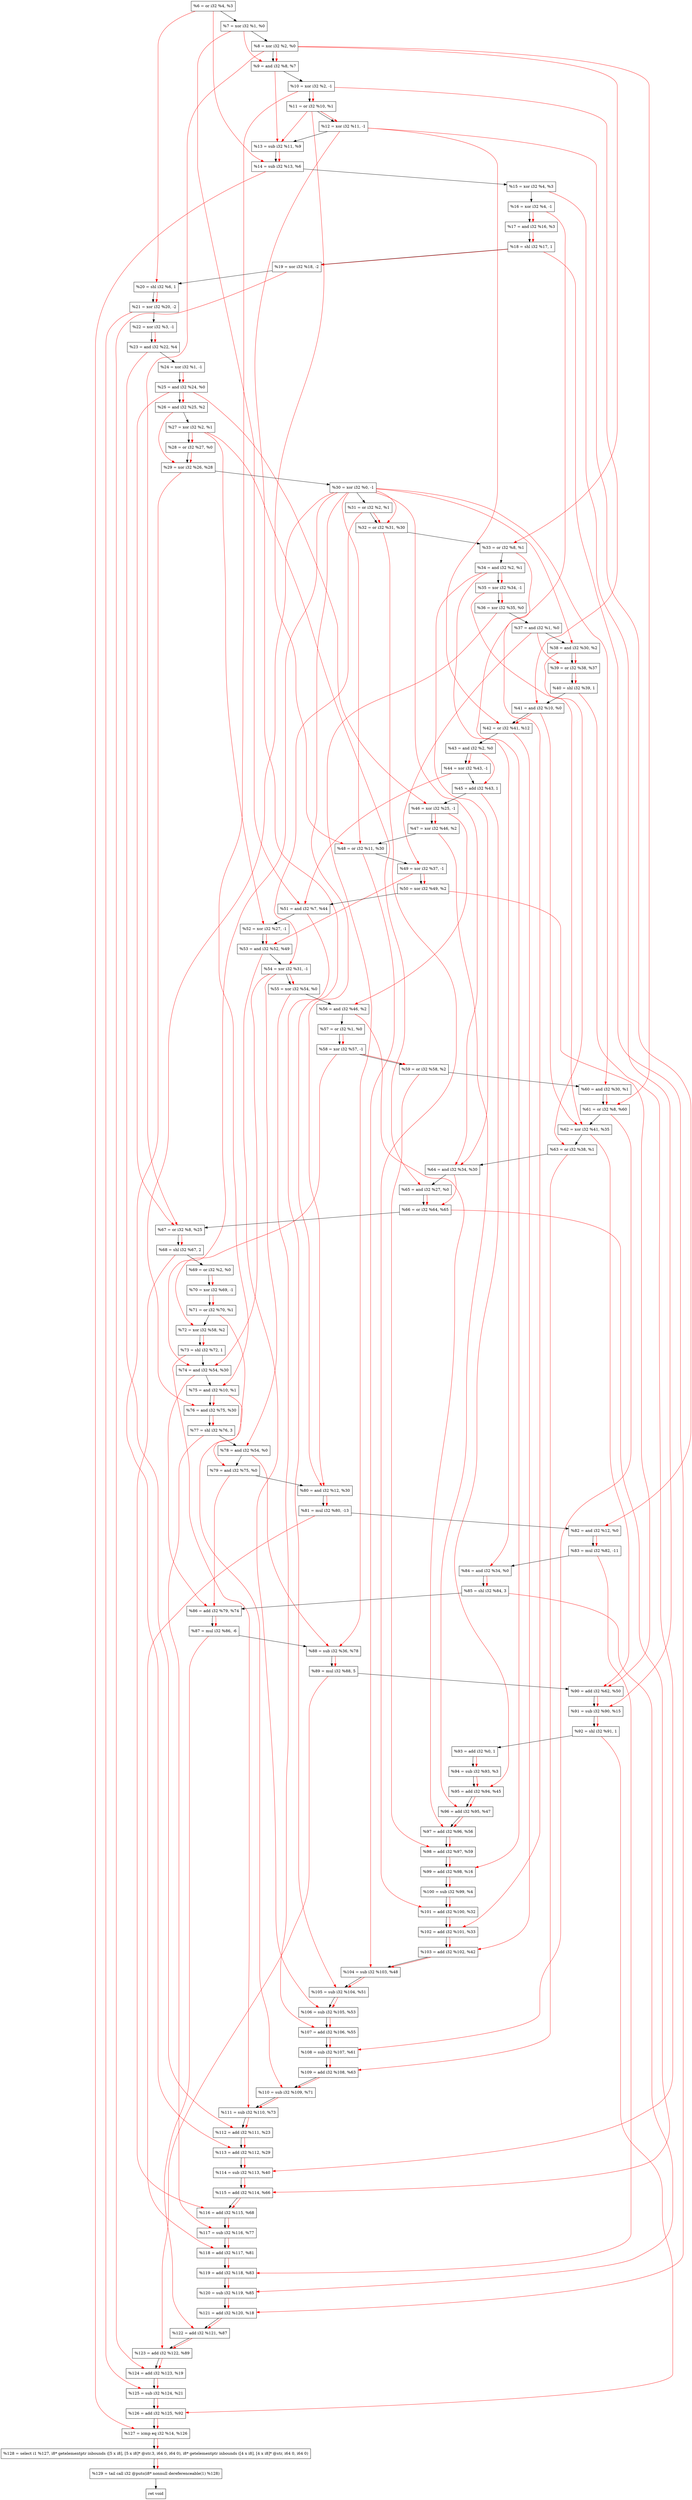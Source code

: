 digraph "DFG for'crackme' function" {
	Node0x130efc0[shape=record, label="  %6 = or i32 %4, %3"];
	Node0x130f030[shape=record, label="  %7 = xor i32 %1, %0"];
	Node0x130f0a0[shape=record, label="  %8 = xor i32 %2, %0"];
	Node0x130f110[shape=record, label="  %9 = and i32 %8, %7"];
	Node0x130f790[shape=record, label="  %10 = xor i32 %2, -1"];
	Node0x130f800[shape=record, label="  %11 = or i32 %10, %1"];
	Node0x130f870[shape=record, label="  %12 = xor i32 %11, -1"];
	Node0x130f8e0[shape=record, label="  %13 = sub i32 %11, %9"];
	Node0x130f950[shape=record, label="  %14 = sub i32 %13, %6"];
	Node0x130f9c0[shape=record, label="  %15 = xor i32 %4, %3"];
	Node0x130fa30[shape=record, label="  %16 = xor i32 %4, -1"];
	Node0x130faa0[shape=record, label="  %17 = and i32 %16, %3"];
	Node0x130fb40[shape=record, label="  %18 = shl i32 %17, 1"];
	Node0x130fbe0[shape=record, label="  %19 = xor i32 %18, -2"];
	Node0x130fc50[shape=record, label="  %20 = shl i32 %6, 1"];
	Node0x130fcc0[shape=record, label="  %21 = xor i32 %20, -2"];
	Node0x130fd30[shape=record, label="  %22 = xor i32 %3, -1"];
	Node0x130fda0[shape=record, label="  %23 = and i32 %22, %4"];
	Node0x130fe10[shape=record, label="  %24 = xor i32 %1, -1"];
	Node0x130fe80[shape=record, label="  %25 = and i32 %24, %0"];
	Node0x130fef0[shape=record, label="  %26 = and i32 %25, %2"];
	Node0x130ff60[shape=record, label="  %27 = xor i32 %2, %1"];
	Node0x130ffd0[shape=record, label="  %28 = or i32 %27, %0"];
	Node0x1310040[shape=record, label="  %29 = xor i32 %26, %28"];
	Node0x13100b0[shape=record, label="  %30 = xor i32 %0, -1"];
	Node0x1310120[shape=record, label="  %31 = or i32 %2, %1"];
	Node0x1310190[shape=record, label="  %32 = or i32 %31, %30"];
	Node0x1310410[shape=record, label="  %33 = or i32 %8, %1"];
	Node0x1310480[shape=record, label="  %34 = and i32 %2, %1"];
	Node0x13104f0[shape=record, label="  %35 = xor i32 %34, -1"];
	Node0x1310560[shape=record, label="  %36 = xor i32 %35, %0"];
	Node0x13105d0[shape=record, label="  %37 = and i32 %1, %0"];
	Node0x1310640[shape=record, label="  %38 = and i32 %30, %2"];
	Node0x13106b0[shape=record, label="  %39 = or i32 %38, %37"];
	Node0x1310720[shape=record, label="  %40 = shl i32 %39, 1"];
	Node0x1310790[shape=record, label="  %41 = and i32 %10, %0"];
	Node0x1310800[shape=record, label="  %42 = or i32 %41, %12"];
	Node0x1310870[shape=record, label="  %43 = and i32 %2, %0"];
	Node0x13108e0[shape=record, label="  %44 = xor i32 %43, -1"];
	Node0x1310950[shape=record, label="  %45 = add i32 %43, 1"];
	Node0x13109c0[shape=record, label="  %46 = xor i32 %25, -1"];
	Node0x1310a30[shape=record, label="  %47 = xor i32 %46, %2"];
	Node0x1310aa0[shape=record, label="  %48 = or i32 %11, %30"];
	Node0x1310b10[shape=record, label="  %49 = xor i32 %37, -1"];
	Node0x1310b80[shape=record, label="  %50 = xor i32 %49, %2"];
	Node0x1310bf0[shape=record, label="  %51 = and i32 %7, %44"];
	Node0x1310c60[shape=record, label="  %52 = xor i32 %27, -1"];
	Node0x1310cd0[shape=record, label="  %53 = and i32 %52, %49"];
	Node0x1310d40[shape=record, label="  %54 = xor i32 %31, -1"];
	Node0x1310db0[shape=record, label="  %55 = xor i32 %54, %0"];
	Node0x1310e20[shape=record, label="  %56 = and i32 %46, %2"];
	Node0x1310e90[shape=record, label="  %57 = or i32 %1, %0"];
	Node0x1310f00[shape=record, label="  %58 = xor i32 %57, -1"];
	Node0x1310f70[shape=record, label="  %59 = or i32 %58, %2"];
	Node0x1310fe0[shape=record, label="  %60 = and i32 %30, %1"];
	Node0x1311050[shape=record, label="  %61 = or i32 %8, %60"];
	Node0x13110c0[shape=record, label="  %62 = xor i32 %41, %35"];
	Node0x1311130[shape=record, label="  %63 = or i32 %38, %1"];
	Node0x13111a0[shape=record, label="  %64 = and i32 %34, %30"];
	Node0x1311620[shape=record, label="  %65 = and i32 %27, %0"];
	Node0x1311690[shape=record, label="  %66 = or i32 %64, %65"];
	Node0x1311700[shape=record, label="  %67 = or i32 %8, %25"];
	Node0x13117a0[shape=record, label="  %68 = shl i32 %67, 2"];
	Node0x1311810[shape=record, label="  %69 = or i32 %2, %0"];
	Node0x1311880[shape=record, label="  %70 = xor i32 %69, -1"];
	Node0x13118f0[shape=record, label="  %71 = or i32 %70, %1"];
	Node0x1311960[shape=record, label="  %72 = xor i32 %58, %2"];
	Node0x13119d0[shape=record, label="  %73 = shl i32 %72, 1"];
	Node0x1311a40[shape=record, label="  %74 = and i32 %54, %30"];
	Node0x1311ab0[shape=record, label="  %75 = and i32 %10, %1"];
	Node0x1311b20[shape=record, label="  %76 = and i32 %75, %30"];
	Node0x1311bc0[shape=record, label="  %77 = shl i32 %76, 3"];
	Node0x1311c30[shape=record, label="  %78 = and i32 %54, %0"];
	Node0x1311ca0[shape=record, label="  %79 = and i32 %75, %0"];
	Node0x1311d10[shape=record, label="  %80 = and i32 %12, %30"];
	Node0x1311db0[shape=record, label="  %81 = mul i32 %80, -13"];
	Node0x1311e20[shape=record, label="  %82 = and i32 %12, %0"];
	Node0x1311ec0[shape=record, label="  %83 = mul i32 %82, -11"];
	Node0x1311f30[shape=record, label="  %84 = and i32 %34, %0"];
	Node0x1311fa0[shape=record, label="  %85 = shl i32 %84, 3"];
	Node0x1312010[shape=record, label="  %86 = add i32 %79, %74"];
	Node0x13120b0[shape=record, label="  %87 = mul i32 %86, -6"];
	Node0x1312120[shape=record, label="  %88 = sub i32 %36, %78"];
	Node0x13121c0[shape=record, label="  %89 = mul i32 %88, 5"];
	Node0x1312230[shape=record, label="  %90 = add i32 %62, %50"];
	Node0x13122a0[shape=record, label="  %91 = sub i32 %90, %15"];
	Node0x1312310[shape=record, label="  %92 = shl i32 %91, 1"];
	Node0x1312380[shape=record, label="  %93 = add i32 %0, 1"];
	Node0x13123f0[shape=record, label="  %94 = sub i32 %93, %3"];
	Node0x1312460[shape=record, label="  %95 = add i32 %94, %45"];
	Node0x13124d0[shape=record, label="  %96 = add i32 %95, %47"];
	Node0x1312540[shape=record, label="  %97 = add i32 %96, %56"];
	Node0x13125b0[shape=record, label="  %98 = add i32 %97, %59"];
	Node0x1312620[shape=record, label="  %99 = add i32 %98, %16"];
	Node0x1312690[shape=record, label="  %100 = sub i32 %99, %4"];
	Node0x1312700[shape=record, label="  %101 = add i32 %100, %32"];
	Node0x1312770[shape=record, label="  %102 = add i32 %101, %33"];
	Node0x13127e0[shape=record, label="  %103 = add i32 %102, %42"];
	Node0x1312850[shape=record, label="  %104 = sub i32 %103, %48"];
	Node0x13128c0[shape=record, label="  %105 = sub i32 %104, %51"];
	Node0x1312930[shape=record, label="  %106 = sub i32 %105, %53"];
	Node0x13129a0[shape=record, label="  %107 = add i32 %106, %55"];
	Node0x1312a10[shape=record, label="  %108 = sub i32 %107, %61"];
	Node0x1312a80[shape=record, label="  %109 = add i32 %108, %63"];
	Node0x1312af0[shape=record, label="  %110 = sub i32 %109, %71"];
	Node0x1312b60[shape=record, label="  %111 = sub i32 %110, %73"];
	Node0x1312bd0[shape=record, label="  %112 = add i32 %111, %23"];
	Node0x1312c40[shape=record, label="  %113 = add i32 %112, %29"];
	Node0x1312cb0[shape=record, label="  %114 = sub i32 %113, %40"];
	Node0x1312d20[shape=record, label="  %115 = add i32 %114, %66"];
	Node0x1312d90[shape=record, label="  %116 = add i32 %115, %68"];
	Node0x1312e00[shape=record, label="  %117 = sub i32 %116, %77"];
	Node0x1312e70[shape=record, label="  %118 = add i32 %117, %81"];
	Node0x1312ee0[shape=record, label="  %119 = add i32 %118, %83"];
	Node0x1312f50[shape=record, label="  %120 = sub i32 %119, %85"];
	Node0x1312fc0[shape=record, label="  %121 = add i32 %120, %18"];
	Node0x1313030[shape=record, label="  %122 = add i32 %121, %87"];
	Node0x13130a0[shape=record, label="  %123 = add i32 %122, %89"];
	Node0x1313110[shape=record, label="  %124 = add i32 %123, %19"];
	Node0x1313180[shape=record, label="  %125 = sub i32 %124, %21"];
	Node0x13131f0[shape=record, label="  %126 = add i32 %125, %92"];
	Node0x1313260[shape=record, label="  %127 = icmp eq i32 %14, %126"];
	Node0x12af268[shape=record, label="  %128 = select i1 %127, i8* getelementptr inbounds ([5 x i8], [5 x i8]* @str.3, i64 0, i64 0), i8* getelementptr inbounds ([4 x i8], [4 x i8]* @str, i64 0, i64 0)"];
	Node0x1313d00[shape=record, label="  %129 = tail call i32 @puts(i8* nonnull dereferenceable(1) %128)"];
	Node0x1313d50[shape=record, label="  ret void"];
	Node0x130efc0 -> Node0x130f030;
	Node0x130f030 -> Node0x130f0a0;
	Node0x130f0a0 -> Node0x130f110;
	Node0x130f110 -> Node0x130f790;
	Node0x130f790 -> Node0x130f800;
	Node0x130f800 -> Node0x130f870;
	Node0x130f870 -> Node0x130f8e0;
	Node0x130f8e0 -> Node0x130f950;
	Node0x130f950 -> Node0x130f9c0;
	Node0x130f9c0 -> Node0x130fa30;
	Node0x130fa30 -> Node0x130faa0;
	Node0x130faa0 -> Node0x130fb40;
	Node0x130fb40 -> Node0x130fbe0;
	Node0x130fbe0 -> Node0x130fc50;
	Node0x130fc50 -> Node0x130fcc0;
	Node0x130fcc0 -> Node0x130fd30;
	Node0x130fd30 -> Node0x130fda0;
	Node0x130fda0 -> Node0x130fe10;
	Node0x130fe10 -> Node0x130fe80;
	Node0x130fe80 -> Node0x130fef0;
	Node0x130fef0 -> Node0x130ff60;
	Node0x130ff60 -> Node0x130ffd0;
	Node0x130ffd0 -> Node0x1310040;
	Node0x1310040 -> Node0x13100b0;
	Node0x13100b0 -> Node0x1310120;
	Node0x1310120 -> Node0x1310190;
	Node0x1310190 -> Node0x1310410;
	Node0x1310410 -> Node0x1310480;
	Node0x1310480 -> Node0x13104f0;
	Node0x13104f0 -> Node0x1310560;
	Node0x1310560 -> Node0x13105d0;
	Node0x13105d0 -> Node0x1310640;
	Node0x1310640 -> Node0x13106b0;
	Node0x13106b0 -> Node0x1310720;
	Node0x1310720 -> Node0x1310790;
	Node0x1310790 -> Node0x1310800;
	Node0x1310800 -> Node0x1310870;
	Node0x1310870 -> Node0x13108e0;
	Node0x13108e0 -> Node0x1310950;
	Node0x1310950 -> Node0x13109c0;
	Node0x13109c0 -> Node0x1310a30;
	Node0x1310a30 -> Node0x1310aa0;
	Node0x1310aa0 -> Node0x1310b10;
	Node0x1310b10 -> Node0x1310b80;
	Node0x1310b80 -> Node0x1310bf0;
	Node0x1310bf0 -> Node0x1310c60;
	Node0x1310c60 -> Node0x1310cd0;
	Node0x1310cd0 -> Node0x1310d40;
	Node0x1310d40 -> Node0x1310db0;
	Node0x1310db0 -> Node0x1310e20;
	Node0x1310e20 -> Node0x1310e90;
	Node0x1310e90 -> Node0x1310f00;
	Node0x1310f00 -> Node0x1310f70;
	Node0x1310f70 -> Node0x1310fe0;
	Node0x1310fe0 -> Node0x1311050;
	Node0x1311050 -> Node0x13110c0;
	Node0x13110c0 -> Node0x1311130;
	Node0x1311130 -> Node0x13111a0;
	Node0x13111a0 -> Node0x1311620;
	Node0x1311620 -> Node0x1311690;
	Node0x1311690 -> Node0x1311700;
	Node0x1311700 -> Node0x13117a0;
	Node0x13117a0 -> Node0x1311810;
	Node0x1311810 -> Node0x1311880;
	Node0x1311880 -> Node0x13118f0;
	Node0x13118f0 -> Node0x1311960;
	Node0x1311960 -> Node0x13119d0;
	Node0x13119d0 -> Node0x1311a40;
	Node0x1311a40 -> Node0x1311ab0;
	Node0x1311ab0 -> Node0x1311b20;
	Node0x1311b20 -> Node0x1311bc0;
	Node0x1311bc0 -> Node0x1311c30;
	Node0x1311c30 -> Node0x1311ca0;
	Node0x1311ca0 -> Node0x1311d10;
	Node0x1311d10 -> Node0x1311db0;
	Node0x1311db0 -> Node0x1311e20;
	Node0x1311e20 -> Node0x1311ec0;
	Node0x1311ec0 -> Node0x1311f30;
	Node0x1311f30 -> Node0x1311fa0;
	Node0x1311fa0 -> Node0x1312010;
	Node0x1312010 -> Node0x13120b0;
	Node0x13120b0 -> Node0x1312120;
	Node0x1312120 -> Node0x13121c0;
	Node0x13121c0 -> Node0x1312230;
	Node0x1312230 -> Node0x13122a0;
	Node0x13122a0 -> Node0x1312310;
	Node0x1312310 -> Node0x1312380;
	Node0x1312380 -> Node0x13123f0;
	Node0x13123f0 -> Node0x1312460;
	Node0x1312460 -> Node0x13124d0;
	Node0x13124d0 -> Node0x1312540;
	Node0x1312540 -> Node0x13125b0;
	Node0x13125b0 -> Node0x1312620;
	Node0x1312620 -> Node0x1312690;
	Node0x1312690 -> Node0x1312700;
	Node0x1312700 -> Node0x1312770;
	Node0x1312770 -> Node0x13127e0;
	Node0x13127e0 -> Node0x1312850;
	Node0x1312850 -> Node0x13128c0;
	Node0x13128c0 -> Node0x1312930;
	Node0x1312930 -> Node0x13129a0;
	Node0x13129a0 -> Node0x1312a10;
	Node0x1312a10 -> Node0x1312a80;
	Node0x1312a80 -> Node0x1312af0;
	Node0x1312af0 -> Node0x1312b60;
	Node0x1312b60 -> Node0x1312bd0;
	Node0x1312bd0 -> Node0x1312c40;
	Node0x1312c40 -> Node0x1312cb0;
	Node0x1312cb0 -> Node0x1312d20;
	Node0x1312d20 -> Node0x1312d90;
	Node0x1312d90 -> Node0x1312e00;
	Node0x1312e00 -> Node0x1312e70;
	Node0x1312e70 -> Node0x1312ee0;
	Node0x1312ee0 -> Node0x1312f50;
	Node0x1312f50 -> Node0x1312fc0;
	Node0x1312fc0 -> Node0x1313030;
	Node0x1313030 -> Node0x13130a0;
	Node0x13130a0 -> Node0x1313110;
	Node0x1313110 -> Node0x1313180;
	Node0x1313180 -> Node0x13131f0;
	Node0x13131f0 -> Node0x1313260;
	Node0x1313260 -> Node0x12af268;
	Node0x12af268 -> Node0x1313d00;
	Node0x1313d00 -> Node0x1313d50;
edge [color=red]
	Node0x130f0a0 -> Node0x130f110;
	Node0x130f030 -> Node0x130f110;
	Node0x130f790 -> Node0x130f800;
	Node0x130f800 -> Node0x130f870;
	Node0x130f800 -> Node0x130f8e0;
	Node0x130f110 -> Node0x130f8e0;
	Node0x130f8e0 -> Node0x130f950;
	Node0x130efc0 -> Node0x130f950;
	Node0x130fa30 -> Node0x130faa0;
	Node0x130faa0 -> Node0x130fb40;
	Node0x130fb40 -> Node0x130fbe0;
	Node0x130efc0 -> Node0x130fc50;
	Node0x130fc50 -> Node0x130fcc0;
	Node0x130fd30 -> Node0x130fda0;
	Node0x130fe10 -> Node0x130fe80;
	Node0x130fe80 -> Node0x130fef0;
	Node0x130ff60 -> Node0x130ffd0;
	Node0x130fef0 -> Node0x1310040;
	Node0x130ffd0 -> Node0x1310040;
	Node0x1310120 -> Node0x1310190;
	Node0x13100b0 -> Node0x1310190;
	Node0x130f0a0 -> Node0x1310410;
	Node0x1310480 -> Node0x13104f0;
	Node0x13104f0 -> Node0x1310560;
	Node0x13100b0 -> Node0x1310640;
	Node0x1310640 -> Node0x13106b0;
	Node0x13105d0 -> Node0x13106b0;
	Node0x13106b0 -> Node0x1310720;
	Node0x130f790 -> Node0x1310790;
	Node0x1310790 -> Node0x1310800;
	Node0x130f870 -> Node0x1310800;
	Node0x1310870 -> Node0x13108e0;
	Node0x1310870 -> Node0x1310950;
	Node0x130fe80 -> Node0x13109c0;
	Node0x13109c0 -> Node0x1310a30;
	Node0x130f800 -> Node0x1310aa0;
	Node0x13100b0 -> Node0x1310aa0;
	Node0x13105d0 -> Node0x1310b10;
	Node0x1310b10 -> Node0x1310b80;
	Node0x130f030 -> Node0x1310bf0;
	Node0x13108e0 -> Node0x1310bf0;
	Node0x130ff60 -> Node0x1310c60;
	Node0x1310c60 -> Node0x1310cd0;
	Node0x1310b10 -> Node0x1310cd0;
	Node0x1310120 -> Node0x1310d40;
	Node0x1310d40 -> Node0x1310db0;
	Node0x13109c0 -> Node0x1310e20;
	Node0x1310e90 -> Node0x1310f00;
	Node0x1310f00 -> Node0x1310f70;
	Node0x13100b0 -> Node0x1310fe0;
	Node0x130f0a0 -> Node0x1311050;
	Node0x1310fe0 -> Node0x1311050;
	Node0x1310790 -> Node0x13110c0;
	Node0x13104f0 -> Node0x13110c0;
	Node0x1310640 -> Node0x1311130;
	Node0x1310480 -> Node0x13111a0;
	Node0x13100b0 -> Node0x13111a0;
	Node0x130ff60 -> Node0x1311620;
	Node0x13111a0 -> Node0x1311690;
	Node0x1311620 -> Node0x1311690;
	Node0x130f0a0 -> Node0x1311700;
	Node0x130fe80 -> Node0x1311700;
	Node0x1311700 -> Node0x13117a0;
	Node0x1311810 -> Node0x1311880;
	Node0x1311880 -> Node0x13118f0;
	Node0x1310f00 -> Node0x1311960;
	Node0x1311960 -> Node0x13119d0;
	Node0x1310d40 -> Node0x1311a40;
	Node0x13100b0 -> Node0x1311a40;
	Node0x130f790 -> Node0x1311ab0;
	Node0x1311ab0 -> Node0x1311b20;
	Node0x13100b0 -> Node0x1311b20;
	Node0x1311b20 -> Node0x1311bc0;
	Node0x1310d40 -> Node0x1311c30;
	Node0x1311ab0 -> Node0x1311ca0;
	Node0x130f870 -> Node0x1311d10;
	Node0x13100b0 -> Node0x1311d10;
	Node0x1311d10 -> Node0x1311db0;
	Node0x130f870 -> Node0x1311e20;
	Node0x1311e20 -> Node0x1311ec0;
	Node0x1310480 -> Node0x1311f30;
	Node0x1311f30 -> Node0x1311fa0;
	Node0x1311ca0 -> Node0x1312010;
	Node0x1311a40 -> Node0x1312010;
	Node0x1312010 -> Node0x13120b0;
	Node0x1310560 -> Node0x1312120;
	Node0x1311c30 -> Node0x1312120;
	Node0x1312120 -> Node0x13121c0;
	Node0x13110c0 -> Node0x1312230;
	Node0x1310b80 -> Node0x1312230;
	Node0x1312230 -> Node0x13122a0;
	Node0x130f9c0 -> Node0x13122a0;
	Node0x13122a0 -> Node0x1312310;
	Node0x1312380 -> Node0x13123f0;
	Node0x13123f0 -> Node0x1312460;
	Node0x1310950 -> Node0x1312460;
	Node0x1312460 -> Node0x13124d0;
	Node0x1310a30 -> Node0x13124d0;
	Node0x13124d0 -> Node0x1312540;
	Node0x1310e20 -> Node0x1312540;
	Node0x1312540 -> Node0x13125b0;
	Node0x1310f70 -> Node0x13125b0;
	Node0x13125b0 -> Node0x1312620;
	Node0x130fa30 -> Node0x1312620;
	Node0x1312620 -> Node0x1312690;
	Node0x1312690 -> Node0x1312700;
	Node0x1310190 -> Node0x1312700;
	Node0x1312700 -> Node0x1312770;
	Node0x1310410 -> Node0x1312770;
	Node0x1312770 -> Node0x13127e0;
	Node0x1310800 -> Node0x13127e0;
	Node0x13127e0 -> Node0x1312850;
	Node0x1310aa0 -> Node0x1312850;
	Node0x1312850 -> Node0x13128c0;
	Node0x1310bf0 -> Node0x13128c0;
	Node0x13128c0 -> Node0x1312930;
	Node0x1310cd0 -> Node0x1312930;
	Node0x1312930 -> Node0x13129a0;
	Node0x1310db0 -> Node0x13129a0;
	Node0x13129a0 -> Node0x1312a10;
	Node0x1311050 -> Node0x1312a10;
	Node0x1312a10 -> Node0x1312a80;
	Node0x1311130 -> Node0x1312a80;
	Node0x1312a80 -> Node0x1312af0;
	Node0x13118f0 -> Node0x1312af0;
	Node0x1312af0 -> Node0x1312b60;
	Node0x13119d0 -> Node0x1312b60;
	Node0x1312b60 -> Node0x1312bd0;
	Node0x130fda0 -> Node0x1312bd0;
	Node0x1312bd0 -> Node0x1312c40;
	Node0x1310040 -> Node0x1312c40;
	Node0x1312c40 -> Node0x1312cb0;
	Node0x1310720 -> Node0x1312cb0;
	Node0x1312cb0 -> Node0x1312d20;
	Node0x1311690 -> Node0x1312d20;
	Node0x1312d20 -> Node0x1312d90;
	Node0x13117a0 -> Node0x1312d90;
	Node0x1312d90 -> Node0x1312e00;
	Node0x1311bc0 -> Node0x1312e00;
	Node0x1312e00 -> Node0x1312e70;
	Node0x1311db0 -> Node0x1312e70;
	Node0x1312e70 -> Node0x1312ee0;
	Node0x1311ec0 -> Node0x1312ee0;
	Node0x1312ee0 -> Node0x1312f50;
	Node0x1311fa0 -> Node0x1312f50;
	Node0x1312f50 -> Node0x1312fc0;
	Node0x130fb40 -> Node0x1312fc0;
	Node0x1312fc0 -> Node0x1313030;
	Node0x13120b0 -> Node0x1313030;
	Node0x1313030 -> Node0x13130a0;
	Node0x13121c0 -> Node0x13130a0;
	Node0x13130a0 -> Node0x1313110;
	Node0x130fbe0 -> Node0x1313110;
	Node0x1313110 -> Node0x1313180;
	Node0x130fcc0 -> Node0x1313180;
	Node0x1313180 -> Node0x13131f0;
	Node0x1312310 -> Node0x13131f0;
	Node0x130f950 -> Node0x1313260;
	Node0x13131f0 -> Node0x1313260;
	Node0x1313260 -> Node0x12af268;
	Node0x12af268 -> Node0x1313d00;
}
